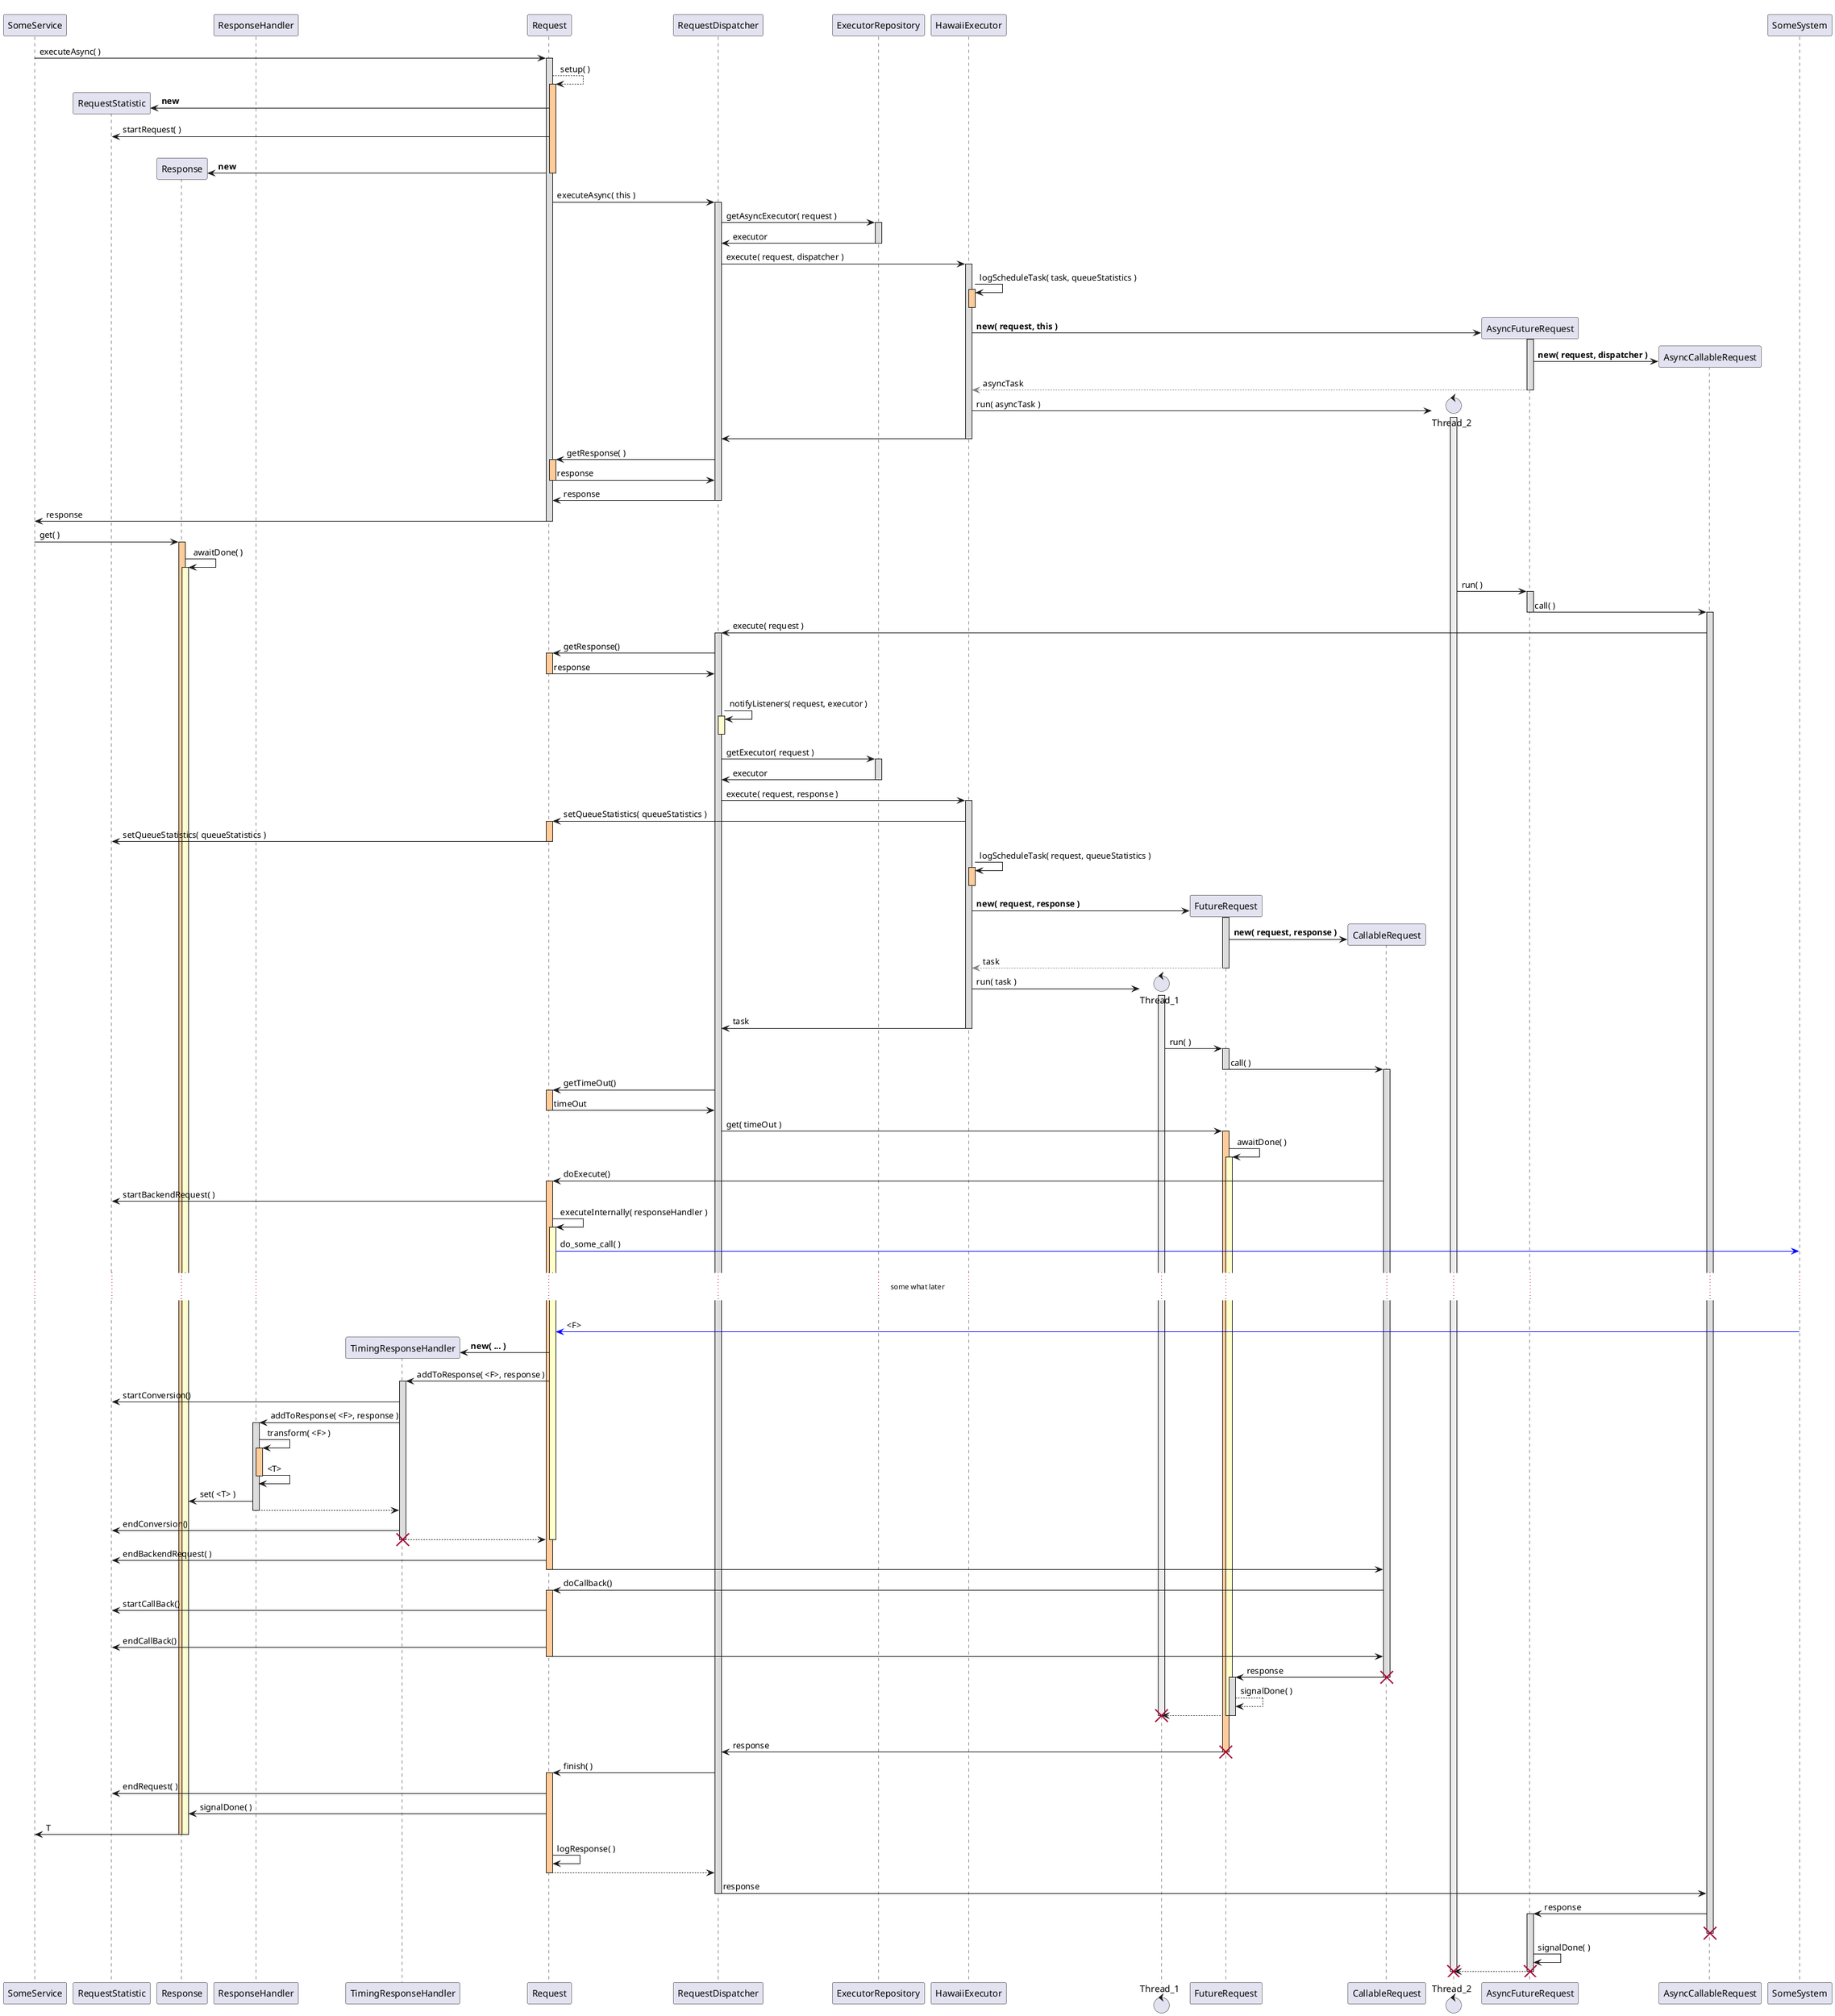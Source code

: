 @startuml

participant SomeService
participant RequestStatistic
participant Response
participant ResponseHandler
participant TimingResponseHandler
participant Request
participant RequestDispatcher
participant ExecutorRepository
participant HawaiiExecutor

control Thread_1
participant FutureRequest
participant CallableRequest

control Thread_2
participant AsyncFutureRequest
participant AsyncCallableRequest

SomeService -> Request : executeAsync( )

activate Request #ddd
    Request --> Request : setup( )
    activate Request #fc9
        create RequestStatistic
        Request -> RequestStatistic : <b>new</b>
        Request -> RequestStatistic : startRequest( )
        |||
        create Response
        Request -> Response : <b>new</b>
    deactivate Request

    Request -> RequestDispatcher : executeAsync( this )
    activate RequestDispatcher #ddd
        RequestDispatcher -> ExecutorRepository : getAsyncExecutor( request )
        activate ExecutorRepository #ddd
            ExecutorRepository -> RequestDispatcher : executor
        deactivate ExecutorRepository

        RequestDispatcher -> HawaiiExecutor : execute( request, dispatcher )
        activate HawaiiExecutor #ddd
            HawaiiExecutor -> HawaiiExecutor : logScheduleTask( task, queueStatistics )
            activate HawaiiExecutor #fc9
            deactivate HawaiiExecutor

            create AsyncFutureRequest
            HawaiiExecutor -> AsyncFutureRequest : <b>new( request, this )</b>
            activate AsyncFutureRequest #ddd
                create AsyncCallableRequest
                AsyncFutureRequest -> AsyncCallableRequest : <b>new( request, dispatcher )</b>
                AsyncFutureRequest -[#grey]-> HawaiiExecutor : asyncTask
            deactivate AsyncFutureRequest

            create Thread_2
            HawaiiExecutor -> Thread_2 : run( asyncTask )
            activate Thread_2 #eee
            HawaiiExecutor -> RequestDispatcher
        deactivate HawaiiExecutor

        RequestDispatcher -> Request : getResponse( )
        activate Request #fc9
            Request -> RequestDispatcher : response
        deactivate Request
        RequestDispatcher -> Request : response
    deactivate RequestDispatcher

    Request -> SomeService : response
deactivate Request

SomeService -> Response : get( )
activate Response #fc9
    Response -> Response : awaitDone( )
    activate Response #ffc

Thread_2 -> AsyncFutureRequest : run( )
activate AsyncFutureRequest #ddd
    AsyncFutureRequest -> AsyncCallableRequest : call( )
deactivate AsyncFutureRequest

activate AsyncCallableRequest #ddd
AsyncCallableRequest -> RequestDispatcher : execute( request )
    activate RequestDispatcher #ddd
        RequestDispatcher -> Request : getResponse()
        activate Request #fc9
            Request -> RequestDispatcher : response
        deactivate Request

        |||
        RequestDispatcher -> RequestDispatcher : notifyListeners( request, executor )
        activate RequestDispatcher #ffc
        deactivate RequestDispatcher

        RequestDispatcher -> ExecutorRepository : getExecutor( request )
        activate ExecutorRepository #ddd
            ExecutorRepository -> RequestDispatcher : executor
        deactivate ExecutorRepository

        RequestDispatcher -> HawaiiExecutor : execute( request, response )
        activate HawaiiExecutor #ddd
            HawaiiExecutor -> Request : setQueueStatistics( queueStatistics )
            activate Request #fc9
                Request -> RequestStatistic : setQueueStatistics( queueStatistics )
            deactivate Request

            HawaiiExecutor -> HawaiiExecutor : logScheduleTask( request, queueStatistics )
                activate HawaiiExecutor #fc9
            deactivate HawaiiExecutor

            create FutureRequest
            HawaiiExecutor -> FutureRequest : <b>new( request, response )</b>
            activate FutureRequest #ddd
                create CallableRequest
                FutureRequest -> CallableRequest : <b>new( request, response )</b>
                FutureRequest -[#grey]-> HawaiiExecutor : task
            deactivate FutureRequest

            create Thread_1
            HawaiiExecutor -> Thread_1 : run( task )
            activate Thread_1 #eee
            HawaiiExecutor -> RequestDispatcher : task
        deactivate HawaiiExecutor

        Thread_1 -> FutureRequest : run( )
        activate FutureRequest #ddd
            FutureRequest -> CallableRequest : call( )
        deactivate FutureRequest

        activate CallableRequest #ddd

        RequestDispatcher -> Request : getTimeOut()
        activate Request #fc9
            Request -> RequestDispatcher : timeOut
        deactivate Request

        RequestDispatcher -> FutureRequest : get( timeOut )
        activate FutureRequest #fc9
        FutureRequest -> FutureRequest : awaitDone( )
        activate FutureRequest #ffc

        CallableRequest -> Request : doExecute()
        activate Request #fc9
            Request -> RequestStatistic : startBackendRequest( )


           Request -> Request : executeInternally( responseHandler )

            activate Request #ffc
                Request -[#blue]> SomeSystem : do_some_call( )

                |||
                ... some what later ...
                |||

                SomeSystem -[#blue]> Request : <F>

                create TimingResponseHandler
                Request -> TimingResponseHandler : <b>new( ... )</b>


                Request -> TimingResponseHandler : addToResponse( <F>, response )
                activate TimingResponseHandler #ddd
                    TimingResponseHandler -> RequestStatistic : startConversion()
                    TimingResponseHandler -> ResponseHandler : addToResponse( <F>, response )
                    activate ResponseHandler #ddd
                        ResponseHandler -> ResponseHandler : transform( <F> )

                        activate ResponseHandler #fc9
                            ResponseHandler -> ResponseHandler : <T>
                        deactivate ResponseHandler

                        ResponseHandler -> Response : set( <T> )

                        ResponseHandler --> TimingResponseHandler
                    deactivate ResponseHandler
                    TimingResponseHandler -> RequestStatistic : endConversion()
                    TimingResponseHandler --> Request
                deactivate TimingResponseHandler
                destroy TimingResponseHandler
            deactivate Request


            Request -> RequestStatistic : endBackendRequest( )

            Request -> CallableRequest
        deactivate Request


        CallableRequest -> Request : doCallback()
        activate Request #fc9
            Request -> RequestStatistic : startCallBack()
            |||
            Request -> RequestStatistic : endCallBack()
            Request -> CallableRequest
        deactivate Request


        CallableRequest -> FutureRequest  : response
        deactivate CallableRequest
        destroy CallableRequest

        activate FutureRequest #ddd
            FutureRequest --> FutureRequest : signalDone( )
            FutureRequest --> Thread_1
            destroy Thread_1
        deactivate FutureRequest
            |||
        deactivate FutureRequest

        FutureRequest -> RequestDispatcher : response

        deactivate FutureRequest
        destroy FutureRequest

        RequestDispatcher -> Request : finish( )
        activate Request #fc9
            Request -> RequestStatistic : endRequest( )

            Request -> Response : signalDone( )
            Response -> SomeService : T
            deactivate Response
            deactivate Response

            Request -> Request : logResponse( )

            Request --> RequestDispatcher
        deactivate Request

        RequestDispatcher -> AsyncCallableRequest : response

    deactivate RequestDispatcher
deactivate Request
AsyncCallableRequest -> AsyncFutureRequest : response
activate AsyncFutureRequest #ddd

deactivate AsyncCallableRequest
destroy AsyncCallableRequest
    AsyncFutureRequest -> AsyncFutureRequest : signalDone( )
    AsyncFutureRequest --> Thread_2
    destroy Thread_2
deactivate AsyncFutureRequest
destroy AsyncFutureRequest
@enduml